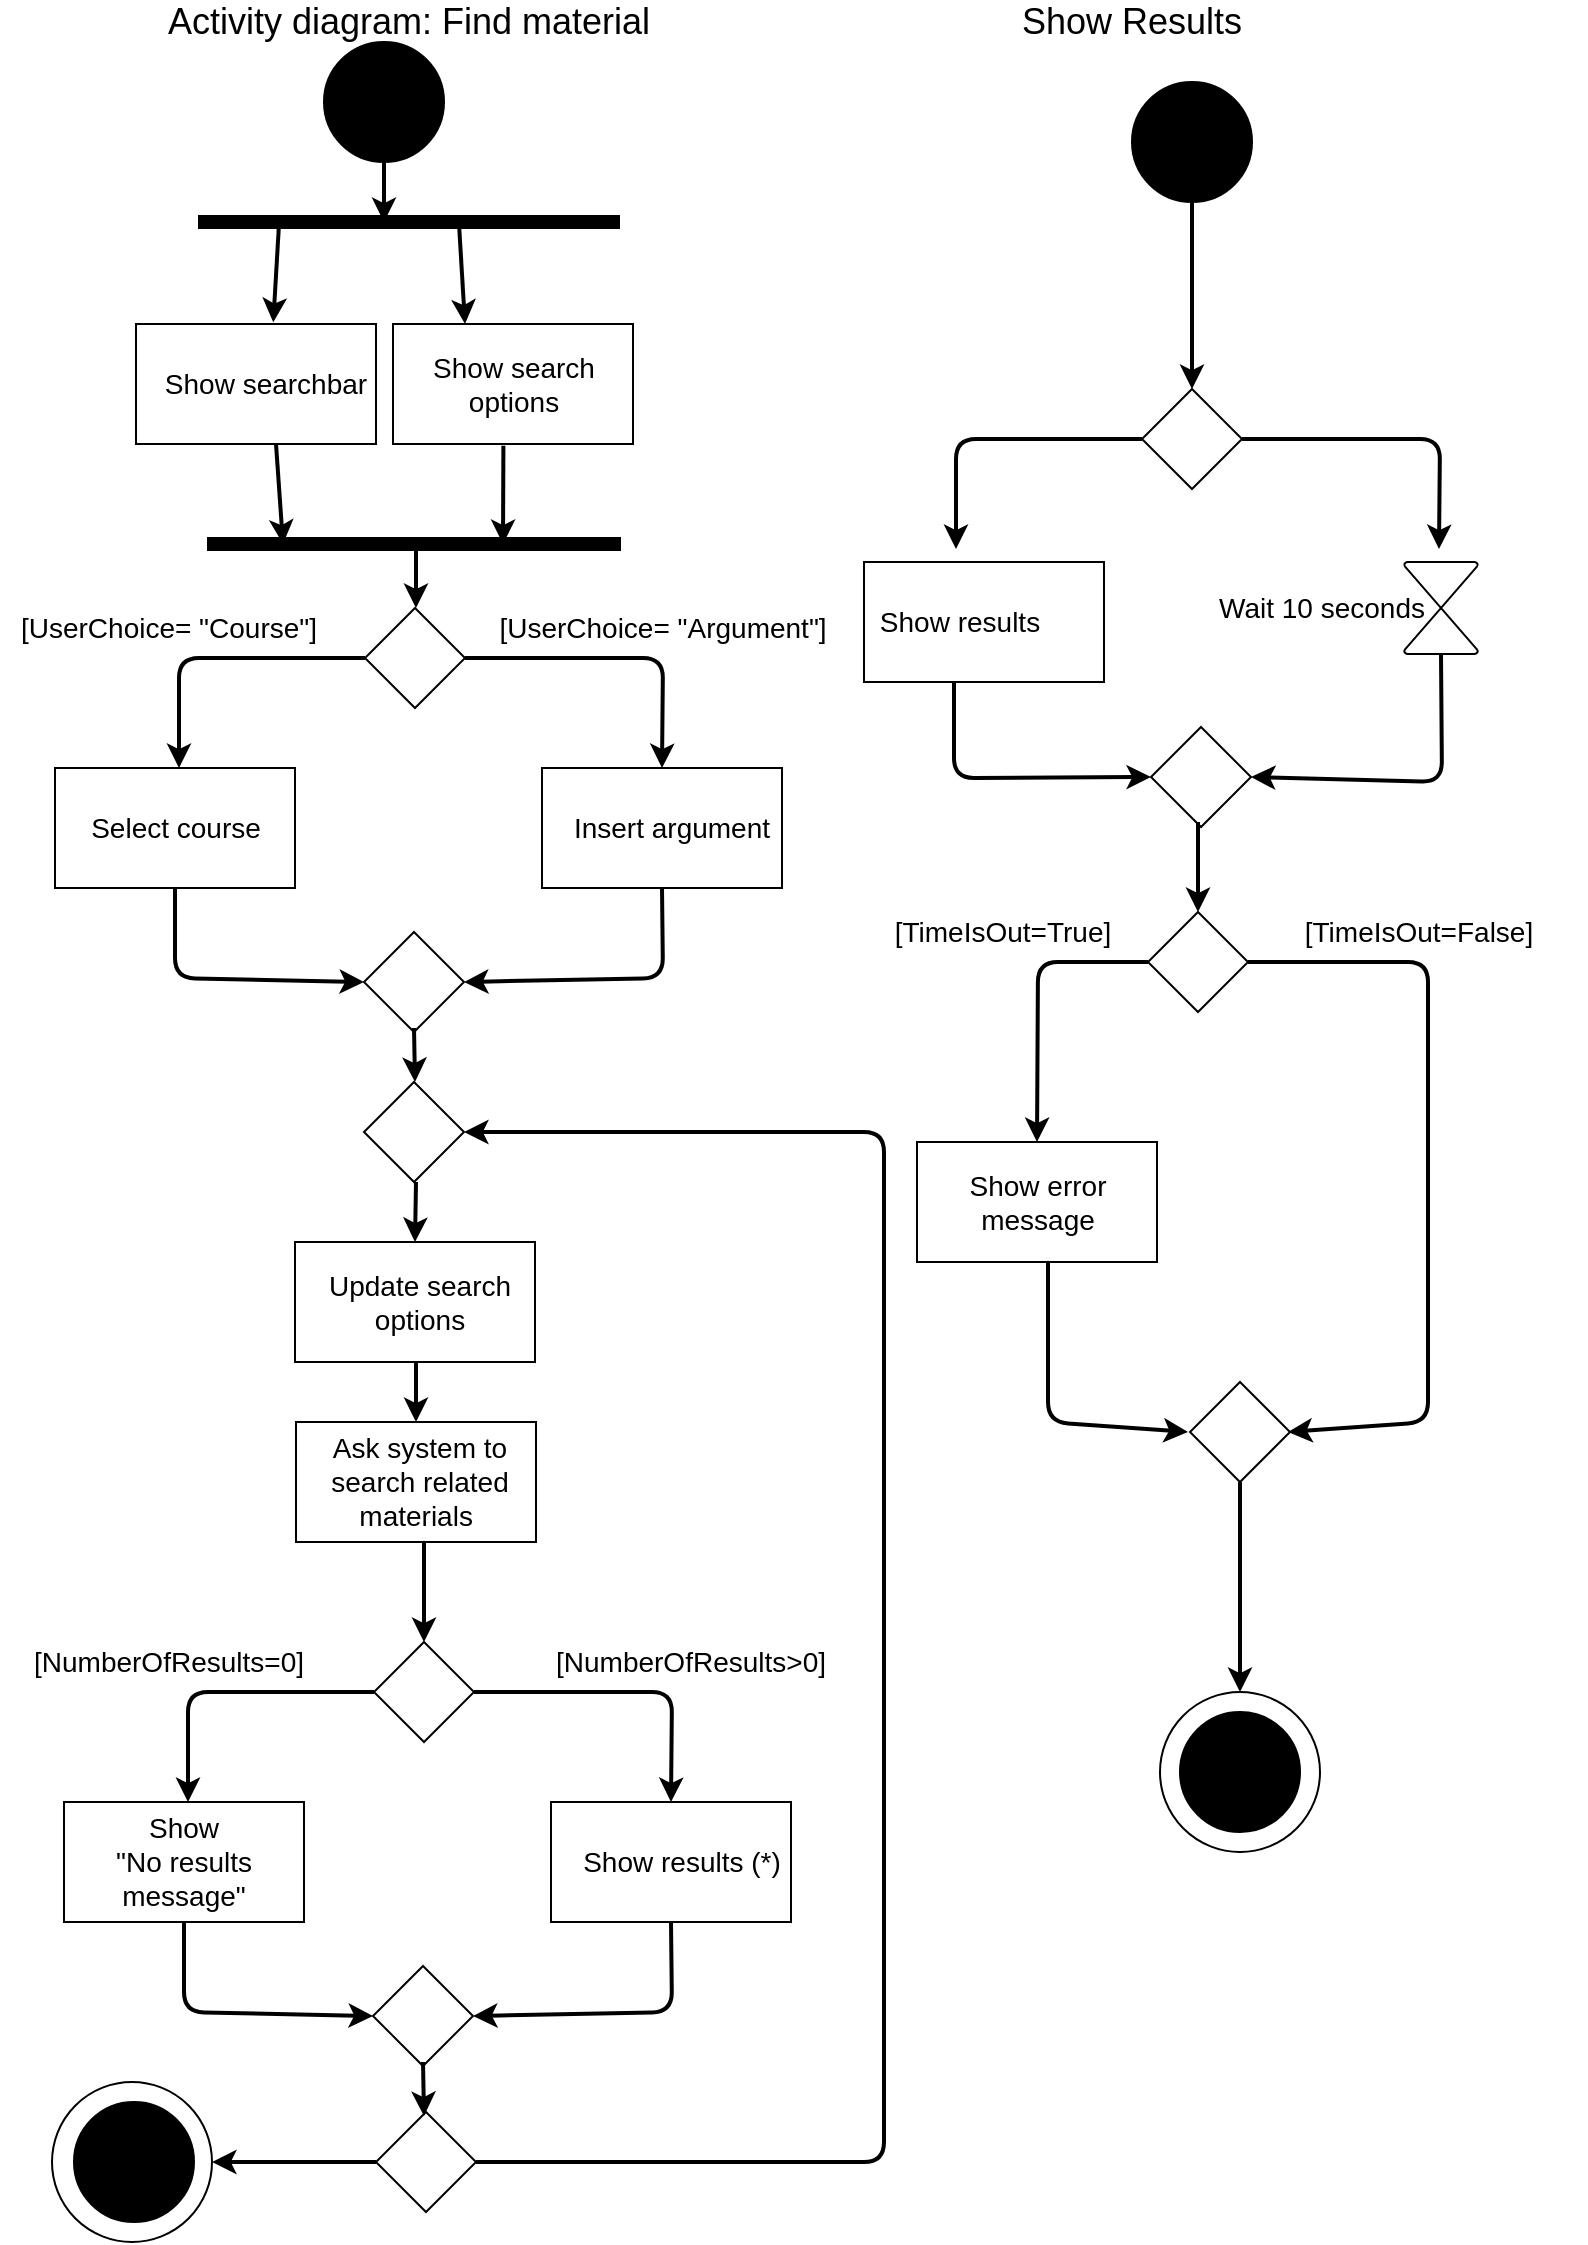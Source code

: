 <mxfile version="12.2.6" type="device" pages="1"><diagram id="tAuipO4_E5yXWaJW6pJq" name="Page-1"><mxGraphModel dx="854" dy="468" grid="1" gridSize="10" guides="1" tooltips="1" connect="1" arrows="1" fold="1" page="1" pageScale="1" pageWidth="827" pageHeight="1169" math="0" shadow="0"><root><mxCell id="0"/><mxCell id="1" parent="0"/><mxCell id="Lm7TRjefXm1wBdXkAODh-6" value="" style="ellipse;whiteSpace=wrap;html=1;aspect=fixed;fillColor=#000000;" parent="1" vertex="1"><mxGeometry x="190" y="30" width="60" height="60" as="geometry"/></mxCell><mxCell id="Lm7TRjefXm1wBdXkAODh-8" value="" style="endArrow=classic;html=1;strokeWidth=2;entryX=0.5;entryY=0;entryDx=0;entryDy=0;" parent="1" edge="1"><mxGeometry width="50" height="50" relative="1" as="geometry"><mxPoint x="236" y="278" as="sourcePoint"/><mxPoint x="236" y="313" as="targetPoint"/></mxGeometry></mxCell><mxCell id="Lm7TRjefXm1wBdXkAODh-11" value="&lt;font style=&quot;font-size: 14px&quot;&gt;[UserChoice= &quot;Argument&quot;]&lt;/font&gt;" style="text;html=1;strokeColor=none;fillColor=none;align=center;verticalAlign=middle;whiteSpace=wrap;rounded=0;" parent="1" vertex="1"><mxGeometry x="275.5" y="313" width="167" height="20" as="geometry"/></mxCell><mxCell id="Lm7TRjefXm1wBdXkAODh-13" value="&lt;font style=&quot;font-size: 14px&quot;&gt;[UserChoice= &quot;Course&quot;]&lt;/font&gt;" style="text;html=1;strokeColor=none;fillColor=none;align=center;verticalAlign=middle;whiteSpace=wrap;rounded=0;" parent="1" vertex="1"><mxGeometry x="28.5" y="313" width="167" height="20" as="geometry"/></mxCell><mxCell id="Lm7TRjefXm1wBdXkAODh-15" value="" style="rounded=0;whiteSpace=wrap;html=1;" parent="1" vertex="1"><mxGeometry x="55.5" y="393" width="120" height="60" as="geometry"/></mxCell><mxCell id="Lm7TRjefXm1wBdXkAODh-17" value="" style="rounded=0;whiteSpace=wrap;html=1;" parent="1" vertex="1"><mxGeometry x="299" y="393" width="120" height="60" as="geometry"/></mxCell><mxCell id="Lm7TRjefXm1wBdXkAODh-18" value="&lt;font style=&quot;font-size: 14px&quot;&gt;Insert argument&lt;/font&gt;" style="text;html=1;strokeColor=none;fillColor=none;align=center;verticalAlign=middle;whiteSpace=wrap;rounded=0;" parent="1" vertex="1"><mxGeometry x="309" y="403" width="110" height="40" as="geometry"/></mxCell><mxCell id="Lm7TRjefXm1wBdXkAODh-28" value="" style="endArrow=classic;html=1;strokeWidth=2;exitX=0;exitY=0.5;exitDx=0;exitDy=0;entryX=0.5;entryY=0;entryDx=0;entryDy=0;" parent="1" edge="1"><mxGeometry width="50" height="50" relative="1" as="geometry"><mxPoint x="210.5" y="338" as="sourcePoint"/><mxPoint x="117.5" y="393" as="targetPoint"/><Array as="points"><mxPoint x="117.5" y="338"/></Array></mxGeometry></mxCell><mxCell id="Lm7TRjefXm1wBdXkAODh-29" value="" style="endArrow=classic;html=1;strokeWidth=2;exitX=1;exitY=0.5;exitDx=0;exitDy=0;entryX=0.5;entryY=0;entryDx=0;entryDy=0;" parent="1" target="Lm7TRjefXm1wBdXkAODh-17" edge="1"><mxGeometry width="50" height="50" relative="1" as="geometry"><mxPoint x="260.5" y="338" as="sourcePoint"/><mxPoint x="127.5" y="403" as="targetPoint"/><Array as="points"><mxPoint x="359.5" y="338"/></Array></mxGeometry></mxCell><mxCell id="Lm7TRjefXm1wBdXkAODh-30" value="&lt;font style=&quot;font-size: 14px&quot;&gt;Select course&lt;/font&gt;" style="text;html=1;strokeColor=none;fillColor=none;align=center;verticalAlign=middle;whiteSpace=wrap;rounded=0;" parent="1" vertex="1"><mxGeometry x="60.5" y="403" width="110" height="40" as="geometry"/></mxCell><mxCell id="Lm7TRjefXm1wBdXkAODh-31" value="" style="rounded=0;whiteSpace=wrap;html=1;" parent="1" vertex="1"><mxGeometry x="175.5" y="630" width="120" height="60" as="geometry"/></mxCell><mxCell id="Lm7TRjefXm1wBdXkAODh-32" value="&lt;span style=&quot;font-size: 14px&quot;&gt;Update search options&lt;/span&gt;" style="text;html=1;strokeColor=none;fillColor=none;align=center;verticalAlign=middle;whiteSpace=wrap;rounded=0;" parent="1" vertex="1"><mxGeometry x="182.5" y="640" width="110" height="40" as="geometry"/></mxCell><mxCell id="Lm7TRjefXm1wBdXkAODh-33" value="" style="endArrow=classic;html=1;strokeWidth=2;entryX=0.5;entryY=0;entryDx=0;entryDy=0;" parent="1" edge="1"><mxGeometry width="50" height="50" relative="1" as="geometry"><mxPoint x="240" y="780" as="sourcePoint"/><mxPoint x="240" y="830" as="targetPoint"/></mxGeometry></mxCell><mxCell id="Lm7TRjefXm1wBdXkAODh-44" value="" style="endArrow=classic;html=1;strokeWidth=2;exitX=0.5;exitY=1;exitDx=0;exitDy=0;entryX=0;entryY=0.5;entryDx=0;entryDy=0;" parent="1" source="Lm7TRjefXm1wBdXkAODh-15" target="Lm7TRjefXm1wBdXkAODh-79" edge="1"><mxGeometry width="50" height="50" relative="1" as="geometry"><mxPoint x="220.5" y="348" as="sourcePoint"/><mxPoint x="222" y="503" as="targetPoint"/><Array as="points"><mxPoint x="115.5" y="498"/></Array></mxGeometry></mxCell><mxCell id="Lm7TRjefXm1wBdXkAODh-45" value="" style="endArrow=classic;html=1;strokeWidth=2;exitX=0.5;exitY=1;exitDx=0;exitDy=0;entryX=1;entryY=0.5;entryDx=0;entryDy=0;" parent="1" source="Lm7TRjefXm1wBdXkAODh-17" target="Lm7TRjefXm1wBdXkAODh-79" edge="1"><mxGeometry width="50" height="50" relative="1" as="geometry"><mxPoint x="215.5" y="463" as="sourcePoint"/><mxPoint x="272" y="493" as="targetPoint"/><Array as="points"><mxPoint x="359.5" y="498"/></Array></mxGeometry></mxCell><mxCell id="Lm7TRjefXm1wBdXkAODh-68" value="" style="rhombus;whiteSpace=wrap;html=1;fillColor=#FFFFFF;" parent="1" vertex="1"><mxGeometry x="210.5" y="313" width="50" height="50" as="geometry"/></mxCell><mxCell id="Lm7TRjefXm1wBdXkAODh-79" value="" style="rhombus;whiteSpace=wrap;html=1;fillColor=#FFFFFF;" parent="1" vertex="1"><mxGeometry x="210" y="475" width="50" height="50" as="geometry"/></mxCell><mxCell id="Lm7TRjefXm1wBdXkAODh-81" value="" style="endArrow=classic;html=1;strokeWidth=2;" parent="1" edge="1"><mxGeometry width="50" height="50" relative="1" as="geometry"><mxPoint x="235" y="523" as="sourcePoint"/><mxPoint x="235.5" y="550" as="targetPoint"/></mxGeometry></mxCell><mxCell id="Lm7TRjefXm1wBdXkAODh-85" value="" style="ellipse;whiteSpace=wrap;html=1;aspect=fixed;fillColor=#FFFFFF;" parent="1" vertex="1"><mxGeometry x="54" y="1050" width="80" height="80" as="geometry"/></mxCell><mxCell id="Lm7TRjefXm1wBdXkAODh-86" value="" style="ellipse;whiteSpace=wrap;html=1;aspect=fixed;fillColor=#000000;" parent="1" vertex="1"><mxGeometry x="65" y="1060" width="60" height="60" as="geometry"/></mxCell><mxCell id="Lm7TRjefXm1wBdXkAODh-87" value="&lt;font style=&quot;font-size: 18px&quot;&gt;Activity diagram: Find material&lt;/font&gt;" style="text;html=1;strokeColor=none;fillColor=none;align=center;verticalAlign=middle;whiteSpace=wrap;rounded=0;" parent="1" vertex="1"><mxGeometry x="54" y="10" width="357" height="20" as="geometry"/></mxCell><mxCell id="Lm7TRjefXm1wBdXkAODh-88" value="&lt;span style=&quot;font-size: 18px&quot;&gt;Show Results&lt;/span&gt;" style="text;html=1;strokeColor=none;fillColor=none;align=center;verticalAlign=middle;whiteSpace=wrap;rounded=0;" parent="1" vertex="1"><mxGeometry x="493.5" y="10" width="200" height="20" as="geometry"/></mxCell><mxCell id="Lm7TRjefXm1wBdXkAODh-91" value="" style="ellipse;whiteSpace=wrap;html=1;aspect=fixed;fillColor=#000000;" parent="1" vertex="1"><mxGeometry x="594" y="50" width="60" height="60" as="geometry"/></mxCell><mxCell id="mMip-FXQHlSfb3kWrWHX-24" value="" style="rounded=0;whiteSpace=wrap;html=1;" parent="1" vertex="1"><mxGeometry x="96" y="171" width="120" height="60" as="geometry"/></mxCell><mxCell id="mMip-FXQHlSfb3kWrWHX-25" value="&lt;font style=&quot;font-size: 14px&quot;&gt;Show searchbar&lt;/font&gt;" style="text;html=1;strokeColor=none;fillColor=none;align=center;verticalAlign=middle;whiteSpace=wrap;rounded=0;" parent="1" vertex="1"><mxGeometry x="106" y="181" width="110" height="40" as="geometry"/></mxCell><mxCell id="mMip-FXQHlSfb3kWrWHX-26" value="" style="rounded=0;whiteSpace=wrap;html=1;" parent="1" vertex="1"><mxGeometry x="224.5" y="171" width="120" height="60" as="geometry"/></mxCell><mxCell id="mMip-FXQHlSfb3kWrWHX-27" value="" style="endArrow=none;html=1;strokeWidth=7;" parent="1" edge="1"><mxGeometry width="50" height="50" relative="1" as="geometry"><mxPoint x="127" y="120" as="sourcePoint"/><mxPoint x="338" y="120" as="targetPoint"/></mxGeometry></mxCell><mxCell id="mMip-FXQHlSfb3kWrWHX-28" value="" style="endArrow=none;html=1;strokeWidth=7;" parent="1" edge="1"><mxGeometry width="50" height="50" relative="1" as="geometry"><mxPoint x="131.5" y="281" as="sourcePoint"/><mxPoint x="338.5" y="281" as="targetPoint"/></mxGeometry></mxCell><mxCell id="mMip-FXQHlSfb3kWrWHX-29" value="" style="endArrow=classic;html=1;strokeWidth=2;entryX=0.572;entryY=-0.014;entryDx=0;entryDy=0;entryPerimeter=0;" parent="1" target="mMip-FXQHlSfb3kWrWHX-24" edge="1"><mxGeometry width="50" height="50" relative="1" as="geometry"><mxPoint x="167.5" y="121" as="sourcePoint"/><mxPoint x="227.5" y="131" as="targetPoint"/></mxGeometry></mxCell><mxCell id="mMip-FXQHlSfb3kWrWHX-30" value="" style="endArrow=classic;html=1;strokeWidth=2;entryX=0.5;entryY=0;entryDx=0;entryDy=0;" parent="1" edge="1"><mxGeometry width="50" height="50" relative="1" as="geometry"><mxPoint x="257.5" y="121" as="sourcePoint"/><mxPoint x="260.5" y="171" as="targetPoint"/></mxGeometry></mxCell><mxCell id="mMip-FXQHlSfb3kWrWHX-31" value="" style="endArrow=classic;html=1;strokeWidth=2;exitX=0.46;exitY=1.014;exitDx=0;exitDy=0;exitPerimeter=0;" parent="1" source="mMip-FXQHlSfb3kWrWHX-26" edge="1"><mxGeometry width="50" height="50" relative="1" as="geometry"><mxPoint x="260.5" y="231" as="sourcePoint"/><mxPoint x="279.5" y="281" as="targetPoint"/></mxGeometry></mxCell><mxCell id="mMip-FXQHlSfb3kWrWHX-32" value="" style="endArrow=classic;html=1;strokeWidth=2;" parent="1" edge="1"><mxGeometry width="50" height="50" relative="1" as="geometry"><mxPoint x="166" y="231" as="sourcePoint"/><mxPoint x="169.5" y="281" as="targetPoint"/></mxGeometry></mxCell><mxCell id="mMip-FXQHlSfb3kWrWHX-33" value="&lt;font style=&quot;font-size: 14px&quot;&gt;Show search options&lt;/font&gt;" style="text;html=1;strokeColor=none;fillColor=none;align=center;verticalAlign=middle;whiteSpace=wrap;rounded=0;" parent="1" vertex="1"><mxGeometry x="229.5" y="181" width="110" height="40" as="geometry"/></mxCell><mxCell id="mMip-FXQHlSfb3kWrWHX-35" value="" style="endArrow=classic;html=1;strokeWidth=2;fontStyle=1;exitX=0.5;exitY=1;exitDx=0;exitDy=0;" parent="1" source="Lm7TRjefXm1wBdXkAODh-6" edge="1"><mxGeometry width="50" height="50" relative="1" as="geometry"><mxPoint x="246" y="328" as="sourcePoint"/><mxPoint x="220" y="120" as="targetPoint"/></mxGeometry></mxCell><mxCell id="mMip-FXQHlSfb3kWrWHX-37" value="" style="endArrow=classic;html=1;strokeWidth=2;entryX=0.5;entryY=0;entryDx=0;entryDy=0;exitX=0.5;exitY=1;exitDx=0;exitDy=0;" parent="1" source="Lm7TRjefXm1wBdXkAODh-91" target="mMip-FXQHlSfb3kWrWHX-40" edge="1"><mxGeometry width="50" height="50" relative="1" as="geometry"><mxPoint x="624" y="168.5" as="sourcePoint"/><mxPoint x="544" y="258.5" as="targetPoint"/></mxGeometry></mxCell><mxCell id="mMip-FXQHlSfb3kWrWHX-40" value="" style="rhombus;whiteSpace=wrap;html=1;fillColor=#FFFFFF;" parent="1" vertex="1"><mxGeometry x="599" y="203.5" width="50" height="50" as="geometry"/></mxCell><mxCell id="mMip-FXQHlSfb3kWrWHX-42" value="" style="endArrow=classic;html=1;strokeWidth=2;exitX=0;exitY=0.5;exitDx=0;exitDy=0;entryX=0.5;entryY=0;entryDx=0;entryDy=0;" parent="1" edge="1"><mxGeometry width="50" height="50" relative="1" as="geometry"><mxPoint x="599" y="228.5" as="sourcePoint"/><mxPoint x="506.0" y="283.5" as="targetPoint"/><Array as="points"><mxPoint x="506" y="228.5"/></Array></mxGeometry></mxCell><mxCell id="mMip-FXQHlSfb3kWrWHX-43" value="" style="endArrow=classic;html=1;strokeWidth=2;exitX=1;exitY=0.5;exitDx=0;exitDy=0;entryX=0.5;entryY=0;entryDx=0;entryDy=0;" parent="1" edge="1"><mxGeometry width="50" height="50" relative="1" as="geometry"><mxPoint x="649" y="228.5" as="sourcePoint"/><mxPoint x="747.5" y="283.5" as="targetPoint"/><Array as="points"><mxPoint x="748" y="228.5"/></Array></mxGeometry></mxCell><mxCell id="mMip-FXQHlSfb3kWrWHX-44" value="" style="verticalLabelPosition=bottom;verticalAlign=top;html=1;shape=mxgraph.flowchart.collate;fillColor=#FFFFFF;" parent="1" vertex="1"><mxGeometry x="730" y="290" width="37" height="46" as="geometry"/></mxCell><mxCell id="mMip-FXQHlSfb3kWrWHX-45" value="&lt;font style=&quot;font-size: 14px&quot;&gt;Wait 10 seconds&lt;/font&gt;" style="text;html=1;strokeColor=none;fillColor=none;align=center;verticalAlign=middle;whiteSpace=wrap;rounded=0;" parent="1" vertex="1"><mxGeometry x="633.5" y="293" width="110" height="40" as="geometry"/></mxCell><mxCell id="mMip-FXQHlSfb3kWrWHX-46" value="" style="endArrow=classic;html=1;strokeWidth=2;entryX=0;entryY=0.5;entryDx=0;entryDy=0;" parent="1" target="mMip-FXQHlSfb3kWrWHX-48" edge="1"><mxGeometry width="50" height="50" relative="1" as="geometry"><mxPoint x="505" y="330" as="sourcePoint"/><mxPoint x="611" y="458" as="targetPoint"/><Array as="points"><mxPoint x="505" y="398"/></Array></mxGeometry></mxCell><mxCell id="mMip-FXQHlSfb3kWrWHX-47" value="" style="endArrow=classic;html=1;strokeWidth=2;exitX=0.5;exitY=1;exitDx=0;exitDy=0;entryX=1;entryY=0.5;entryDx=0;entryDy=0;exitPerimeter=0;" parent="1" source="mMip-FXQHlSfb3kWrWHX-44" target="mMip-FXQHlSfb3kWrWHX-48" edge="1"><mxGeometry width="50" height="50" relative="1" as="geometry"><mxPoint x="748" y="408" as="sourcePoint"/><mxPoint x="661" y="448" as="targetPoint"/><Array as="points"><mxPoint x="749" y="400"/></Array></mxGeometry></mxCell><mxCell id="mMip-FXQHlSfb3kWrWHX-48" value="" style="rhombus;whiteSpace=wrap;html=1;fillColor=#FFFFFF;" parent="1" vertex="1"><mxGeometry x="603.5" y="372.5" width="50" height="50" as="geometry"/></mxCell><mxCell id="mMip-FXQHlSfb3kWrWHX-52" value="" style="rounded=0;whiteSpace=wrap;html=1;" parent="1" vertex="1"><mxGeometry x="460" y="290" width="120" height="60" as="geometry"/></mxCell><mxCell id="mMip-FXQHlSfb3kWrWHX-53" value="&lt;font style=&quot;font-size: 14px&quot;&gt;Show results&lt;/font&gt;" style="text;html=1;strokeColor=none;fillColor=none;align=center;verticalAlign=middle;whiteSpace=wrap;rounded=0;" parent="1" vertex="1"><mxGeometry x="453" y="300" width="110" height="40" as="geometry"/></mxCell><mxCell id="mMip-FXQHlSfb3kWrWHX-54" value="" style="endArrow=classic;html=1;exitX=0.5;exitY=1;exitDx=0;exitDy=0;strokeWidth=2;entryX=0.5;entryY=0;entryDx=0;entryDy=0;" parent="1" target="mMip-FXQHlSfb3kWrWHX-55" edge="1"><mxGeometry width="50" height="50" relative="1" as="geometry"><mxPoint x="627" y="420" as="sourcePoint"/><mxPoint x="618.5" y="380" as="targetPoint"/></mxGeometry></mxCell><mxCell id="mMip-FXQHlSfb3kWrWHX-55" value="" style="rhombus;whiteSpace=wrap;html=1;fillColor=#FFFFFF;" parent="1" vertex="1"><mxGeometry x="602" y="465" width="50" height="50" as="geometry"/></mxCell><mxCell id="mMip-FXQHlSfb3kWrWHX-56" value="&lt;span style=&quot;font-size: 14px&quot;&gt;[TimeIsOut=True]&lt;/span&gt;" style="text;html=1;strokeColor=none;fillColor=none;align=center;verticalAlign=middle;whiteSpace=wrap;rounded=0;" parent="1" vertex="1"><mxGeometry x="446" y="465" width="167" height="20" as="geometry"/></mxCell><mxCell id="mMip-FXQHlSfb3kWrWHX-57" value="" style="rounded=0;whiteSpace=wrap;html=1;" parent="1" vertex="1"><mxGeometry x="486.5" y="580" width="120" height="60" as="geometry"/></mxCell><mxCell id="mMip-FXQHlSfb3kWrWHX-60" value="" style="endArrow=classic;html=1;strokeWidth=2;exitX=0;exitY=0.5;exitDx=0;exitDy=0;entryX=0.5;entryY=0;entryDx=0;entryDy=0;" parent="1" source="mMip-FXQHlSfb3kWrWHX-55" target="mMip-FXQHlSfb3kWrWHX-57" edge="1"><mxGeometry width="50" height="50" relative="1" as="geometry"><mxPoint x="428.5" y="590" as="sourcePoint"/><mxPoint x="513.5" y="460" as="targetPoint"/><Array as="points"><mxPoint x="547" y="490"/></Array></mxGeometry></mxCell><mxCell id="mMip-FXQHlSfb3kWrWHX-62" value="&lt;font style=&quot;font-size: 14px&quot;&gt;Show error message&lt;/font&gt;" style="text;html=1;strokeColor=none;fillColor=none;align=center;verticalAlign=middle;whiteSpace=wrap;rounded=0;" parent="1" vertex="1"><mxGeometry x="492" y="590" width="110" height="40" as="geometry"/></mxCell><mxCell id="mMip-FXQHlSfb3kWrWHX-63" value="&lt;span style=&quot;font-size: 14px&quot;&gt;[TimeIsOut=False]&lt;/span&gt;" style="text;html=1;strokeColor=none;fillColor=none;align=center;verticalAlign=middle;whiteSpace=wrap;rounded=0;" parent="1" vertex="1"><mxGeometry x="654" y="465" width="167" height="20" as="geometry"/></mxCell><mxCell id="mMip-FXQHlSfb3kWrWHX-64" value="" style="endArrow=classic;html=1;strokeWidth=2;entryX=1;entryY=0.5;entryDx=0;entryDy=0;exitX=1;exitY=0.5;exitDx=0;exitDy=0;" parent="1" source="mMip-FXQHlSfb3kWrWHX-55" edge="1"><mxGeometry width="50" height="50" relative="1" as="geometry"><mxPoint x="742" y="500" as="sourcePoint"/><mxPoint x="672" y="725" as="targetPoint"/><Array as="points"><mxPoint x="742" y="490"/><mxPoint x="742" y="720"/></Array></mxGeometry></mxCell><mxCell id="mMip-FXQHlSfb3kWrWHX-65" value="" style="endArrow=classic;html=1;strokeWidth=2;entryX=0;entryY=0.5;entryDx=0;entryDy=0;" parent="1" edge="1"><mxGeometry width="50" height="50" relative="1" as="geometry"><mxPoint x="552" y="640" as="sourcePoint"/><mxPoint x="622" y="725" as="targetPoint"/><Array as="points"><mxPoint x="552" y="720"/></Array></mxGeometry></mxCell><mxCell id="mMip-FXQHlSfb3kWrWHX-66" value="" style="endArrow=classic;html=1;strokeWidth=2;exitX=0.5;exitY=1;exitDx=0;exitDy=0;entryX=0.5;entryY=0;entryDx=0;entryDy=0;" parent="1" source="mMip-FXQHlSfb3kWrWHX-69" edge="1" target="mMip-FXQHlSfb3kWrWHX-67"><mxGeometry width="50" height="50" relative="1" as="geometry"><mxPoint x="653" y="805" as="sourcePoint"/><mxPoint x="653" y="895" as="targetPoint"/></mxGeometry></mxCell><mxCell id="mMip-FXQHlSfb3kWrWHX-67" value="" style="ellipse;whiteSpace=wrap;html=1;aspect=fixed;fillColor=#FFFFFF;" parent="1" vertex="1"><mxGeometry x="608" y="855" width="80" height="80" as="geometry"/></mxCell><mxCell id="mMip-FXQHlSfb3kWrWHX-68" value="" style="ellipse;whiteSpace=wrap;html=1;aspect=fixed;fillColor=#000000;" parent="1" vertex="1"><mxGeometry x="618" y="865" width="60" height="60" as="geometry"/></mxCell><mxCell id="mMip-FXQHlSfb3kWrWHX-69" value="" style="rhombus;whiteSpace=wrap;html=1;fillColor=#FFFFFF;" parent="1" vertex="1"><mxGeometry x="623" y="700" width="50" height="50" as="geometry"/></mxCell><mxCell id="_6uJpx3vjeAAIE-iUQ6j-1" value="" style="rounded=0;whiteSpace=wrap;html=1;" vertex="1" parent="1"><mxGeometry x="176" y="720" width="120" height="60" as="geometry"/></mxCell><mxCell id="_6uJpx3vjeAAIE-iUQ6j-2" value="&lt;font style=&quot;font-size: 14px&quot;&gt;Ask system to search related materials&amp;nbsp;&lt;/font&gt;" style="text;html=1;strokeColor=none;fillColor=none;align=center;verticalAlign=middle;whiteSpace=wrap;rounded=0;" vertex="1" parent="1"><mxGeometry x="183" y="730" width="110" height="40" as="geometry"/></mxCell><mxCell id="_6uJpx3vjeAAIE-iUQ6j-4" value="" style="endArrow=classic;html=1;strokeWidth=2;entryX=0.5;entryY=0;entryDx=0;entryDy=0;" edge="1" parent="1" target="_6uJpx3vjeAAIE-iUQ6j-1"><mxGeometry width="50" height="50" relative="1" as="geometry"><mxPoint x="236" y="690" as="sourcePoint"/><mxPoint x="233.5" y="700" as="targetPoint"/></mxGeometry></mxCell><mxCell id="_6uJpx3vjeAAIE-iUQ6j-5" value="" style="rhombus;whiteSpace=wrap;html=1;fillColor=#FFFFFF;" vertex="1" parent="1"><mxGeometry x="216" y="1065" width="50" height="50" as="geometry"/></mxCell><mxCell id="_6uJpx3vjeAAIE-iUQ6j-6" value="" style="endArrow=classic;html=1;strokeWidth=2;exitX=0;exitY=0.5;exitDx=0;exitDy=0;entryX=1;entryY=0.5;entryDx=0;entryDy=0;" edge="1" parent="1" source="_6uJpx3vjeAAIE-iUQ6j-5" target="Lm7TRjefXm1wBdXkAODh-85"><mxGeometry width="50" height="50" relative="1" as="geometry"><mxPoint x="260" y="1050" as="sourcePoint"/><mxPoint x="264" y="1090" as="targetPoint"/></mxGeometry></mxCell><mxCell id="_6uJpx3vjeAAIE-iUQ6j-8" value="" style="endArrow=classic;html=1;entryX=1;entryY=0.5;entryDx=0;entryDy=0;strokeWidth=2;exitX=1;exitY=0.5;exitDx=0;exitDy=0;" edge="1" parent="1" source="_6uJpx3vjeAAIE-iUQ6j-5" target="_6uJpx3vjeAAIE-iUQ6j-9"><mxGeometry width="50" height="50" relative="1" as="geometry"><mxPoint x="279.5" y="1105" as="sourcePoint"/><mxPoint x="400" y="610" as="targetPoint"/><Array as="points"><mxPoint x="470" y="1090"/><mxPoint x="470" y="575"/></Array></mxGeometry></mxCell><mxCell id="_6uJpx3vjeAAIE-iUQ6j-9" value="" style="rhombus;whiteSpace=wrap;html=1;fillColor=#FFFFFF;" vertex="1" parent="1"><mxGeometry x="210" y="550" width="50" height="50" as="geometry"/></mxCell><mxCell id="_6uJpx3vjeAAIE-iUQ6j-10" value="" style="endArrow=classic;html=1;strokeWidth=2;entryX=0.5;entryY=0;entryDx=0;entryDy=0;" edge="1" parent="1" target="Lm7TRjefXm1wBdXkAODh-31"><mxGeometry width="50" height="50" relative="1" as="geometry"><mxPoint x="236" y="600" as="sourcePoint"/><mxPoint x="245.5" y="560" as="targetPoint"/></mxGeometry></mxCell><mxCell id="_6uJpx3vjeAAIE-iUQ6j-12" value="&lt;font style=&quot;font-size: 14px&quot;&gt;[NumberOfResults=0]&lt;/font&gt;" style="text;html=1;strokeColor=none;fillColor=none;align=center;verticalAlign=middle;whiteSpace=wrap;rounded=0;" vertex="1" parent="1"><mxGeometry x="28.5" y="830" width="167" height="20" as="geometry"/></mxCell><mxCell id="_6uJpx3vjeAAIE-iUQ6j-19" value="&lt;font style=&quot;font-size: 14px&quot;&gt;[NumberOfResults&amp;gt;0]&lt;/font&gt;" style="text;html=1;strokeColor=none;fillColor=none;align=center;verticalAlign=middle;whiteSpace=wrap;rounded=0;" vertex="1" parent="1"><mxGeometry x="290" y="830" width="167" height="20" as="geometry"/></mxCell><mxCell id="_6uJpx3vjeAAIE-iUQ6j-25" value="" style="rounded=0;whiteSpace=wrap;html=1;" vertex="1" parent="1"><mxGeometry x="60" y="910" width="120" height="60" as="geometry"/></mxCell><mxCell id="_6uJpx3vjeAAIE-iUQ6j-26" value="" style="rounded=0;whiteSpace=wrap;html=1;" vertex="1" parent="1"><mxGeometry x="303.5" y="910" width="120" height="60" as="geometry"/></mxCell><mxCell id="_6uJpx3vjeAAIE-iUQ6j-27" value="&lt;font style=&quot;font-size: 14px&quot;&gt;Show results (*)&lt;/font&gt;" style="text;html=1;strokeColor=none;fillColor=none;align=center;verticalAlign=middle;whiteSpace=wrap;rounded=0;" vertex="1" parent="1"><mxGeometry x="313.5" y="920" width="110" height="40" as="geometry"/></mxCell><mxCell id="_6uJpx3vjeAAIE-iUQ6j-28" value="" style="endArrow=classic;html=1;strokeWidth=2;exitX=0;exitY=0.5;exitDx=0;exitDy=0;entryX=0.5;entryY=0;entryDx=0;entryDy=0;" edge="1" parent="1"><mxGeometry width="50" height="50" relative="1" as="geometry"><mxPoint x="215" y="855" as="sourcePoint"/><mxPoint x="122.0" y="910" as="targetPoint"/><Array as="points"><mxPoint x="122" y="855"/></Array></mxGeometry></mxCell><mxCell id="_6uJpx3vjeAAIE-iUQ6j-29" value="" style="endArrow=classic;html=1;strokeWidth=2;exitX=1;exitY=0.5;exitDx=0;exitDy=0;entryX=0.5;entryY=0;entryDx=0;entryDy=0;" edge="1" parent="1" target="_6uJpx3vjeAAIE-iUQ6j-26"><mxGeometry width="50" height="50" relative="1" as="geometry"><mxPoint x="265" y="855" as="sourcePoint"/><mxPoint x="132.0" y="920" as="targetPoint"/><Array as="points"><mxPoint x="364" y="855"/></Array></mxGeometry></mxCell><mxCell id="_6uJpx3vjeAAIE-iUQ6j-30" value="&lt;font style=&quot;font-size: 14px&quot;&gt;Show &lt;br&gt;&quot;No results message&quot;&lt;/font&gt;" style="text;html=1;strokeColor=none;fillColor=none;align=center;verticalAlign=middle;whiteSpace=wrap;rounded=0;" vertex="1" parent="1"><mxGeometry x="65" y="920" width="110" height="40" as="geometry"/></mxCell><mxCell id="_6uJpx3vjeAAIE-iUQ6j-31" value="" style="endArrow=classic;html=1;strokeWidth=2;exitX=0.5;exitY=1;exitDx=0;exitDy=0;entryX=0;entryY=0.5;entryDx=0;entryDy=0;" edge="1" parent="1" source="_6uJpx3vjeAAIE-iUQ6j-25" target="_6uJpx3vjeAAIE-iUQ6j-34"><mxGeometry width="50" height="50" relative="1" as="geometry"><mxPoint x="225" y="865" as="sourcePoint"/><mxPoint x="226.5" y="1020" as="targetPoint"/><Array as="points"><mxPoint x="120" y="1015"/></Array></mxGeometry></mxCell><mxCell id="_6uJpx3vjeAAIE-iUQ6j-32" value="" style="endArrow=classic;html=1;strokeWidth=2;exitX=0.5;exitY=1;exitDx=0;exitDy=0;entryX=1;entryY=0.5;entryDx=0;entryDy=0;" edge="1" parent="1" source="_6uJpx3vjeAAIE-iUQ6j-26" target="_6uJpx3vjeAAIE-iUQ6j-34"><mxGeometry width="50" height="50" relative="1" as="geometry"><mxPoint x="220" y="980" as="sourcePoint"/><mxPoint x="276.5" y="1010" as="targetPoint"/><Array as="points"><mxPoint x="364" y="1015"/></Array></mxGeometry></mxCell><mxCell id="_6uJpx3vjeAAIE-iUQ6j-33" value="" style="rhombus;whiteSpace=wrap;html=1;fillColor=#FFFFFF;" vertex="1" parent="1"><mxGeometry x="215" y="830" width="50" height="50" as="geometry"/></mxCell><mxCell id="_6uJpx3vjeAAIE-iUQ6j-34" value="" style="rhombus;whiteSpace=wrap;html=1;fillColor=#FFFFFF;" vertex="1" parent="1"><mxGeometry x="214.5" y="992" width="50" height="50" as="geometry"/></mxCell><mxCell id="_6uJpx3vjeAAIE-iUQ6j-35" value="" style="endArrow=classic;html=1;strokeWidth=2;" edge="1" parent="1"><mxGeometry width="50" height="50" relative="1" as="geometry"><mxPoint x="239.5" y="1040" as="sourcePoint"/><mxPoint x="240" y="1067" as="targetPoint"/></mxGeometry></mxCell></root></mxGraphModel></diagram></mxfile>
